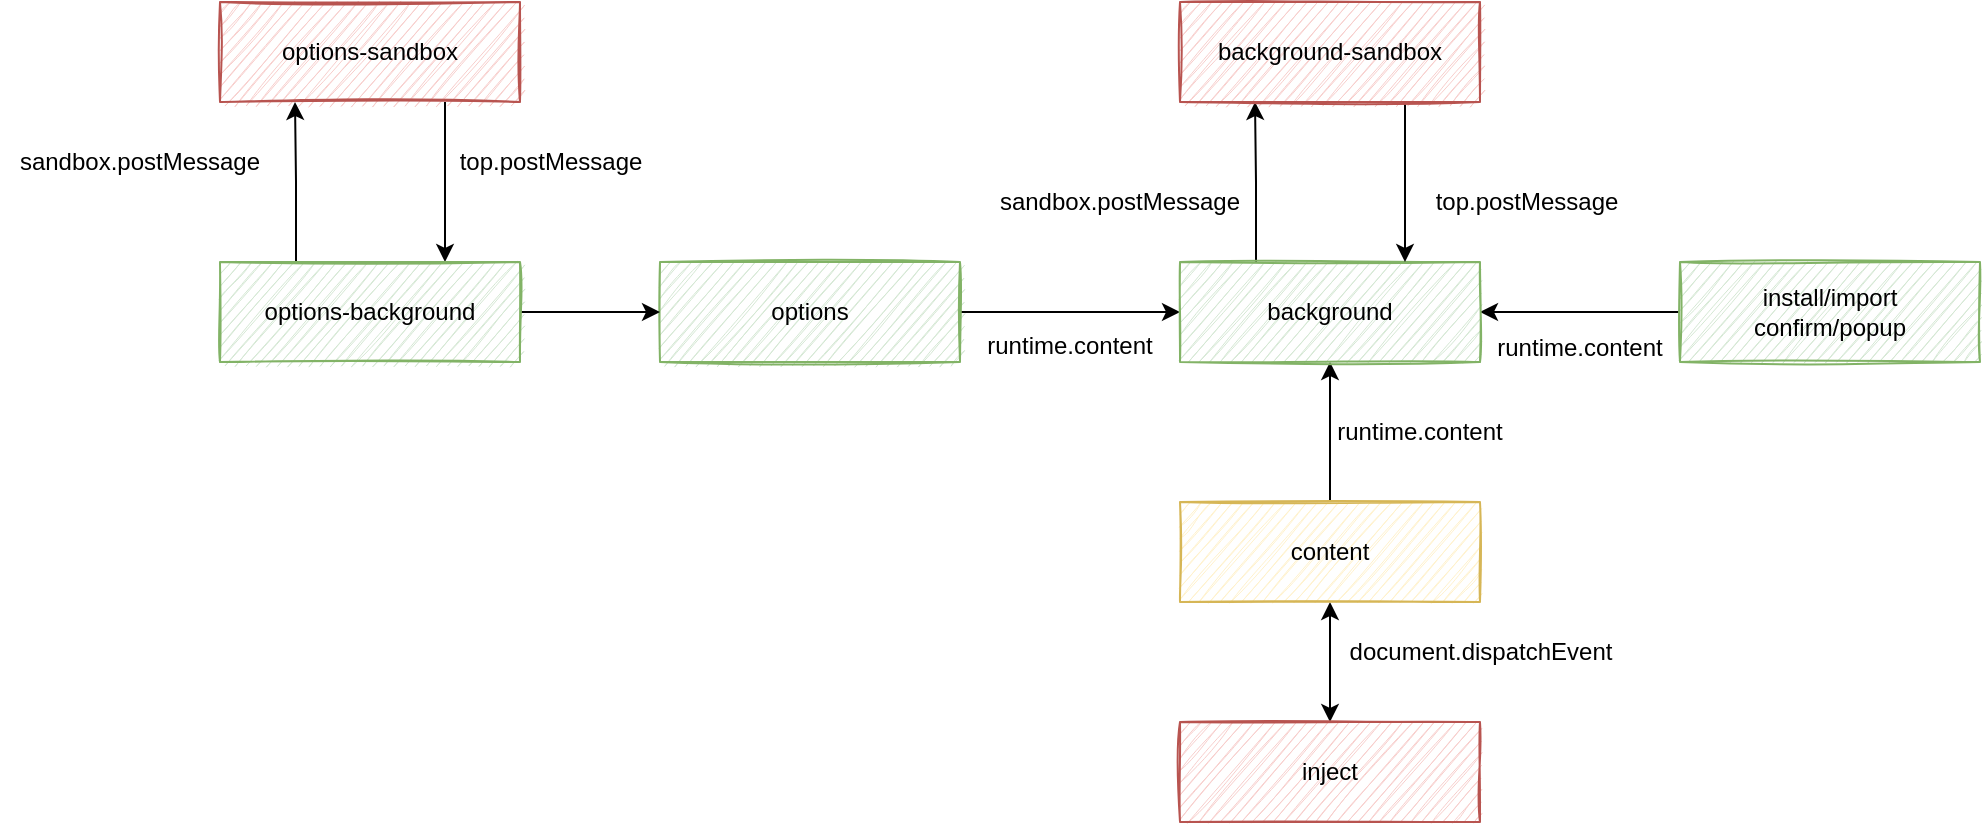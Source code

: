 <mxfile version="20.0.4" type="device"><diagram id="YmnWHiuahzEolc72eS5T" name="第 1 页"><mxGraphModel dx="1773" dy="525" grid="1" gridSize="10" guides="1" tooltips="1" connect="1" arrows="1" fold="1" page="1" pageScale="1" pageWidth="827" pageHeight="1169" math="0" shadow="0"><root><mxCell id="0"/><mxCell id="1" parent="0"/><mxCell id="ZcnOIXwws9_DxJE2ALc_-5" value="" style="edgeStyle=orthogonalEdgeStyle;rounded=0;orthogonalLoop=1;jettySize=auto;html=1;entryX=0.25;entryY=1;entryDx=0;entryDy=0;" parent="1" edge="1" target="ZcnOIXwws9_DxJE2ALc_-4"><mxGeometry relative="1" as="geometry"><mxPoint x="338" y="170" as="sourcePoint"/><mxPoint x="338" y="100" as="targetPoint"/><Array as="points"><mxPoint x="338" y="130"/></Array></mxGeometry></mxCell><mxCell id="ZcnOIXwws9_DxJE2ALc_-10" value="" style="edgeStyle=orthogonalEdgeStyle;rounded=0;orthogonalLoop=1;jettySize=auto;html=1;startArrow=classic;startFill=1;endArrow=none;endFill=0;" parent="1" source="ZcnOIXwws9_DxJE2ALc_-3" target="ZcnOIXwws9_DxJE2ALc_-9" edge="1"><mxGeometry relative="1" as="geometry"/></mxCell><mxCell id="ZXr8U8I19F7JmlDbok6j-5" value="" style="edgeStyle=orthogonalEdgeStyle;rounded=0;orthogonalLoop=1;jettySize=auto;html=1;startArrow=classic;startFill=1;endArrow=none;endFill=0;" edge="1" parent="1" source="ZcnOIXwws9_DxJE2ALc_-3" target="ZXr8U8I19F7JmlDbok6j-4"><mxGeometry relative="1" as="geometry"/></mxCell><mxCell id="ZXr8U8I19F7JmlDbok6j-20" value="" style="edgeStyle=orthogonalEdgeStyle;rounded=0;orthogonalLoop=1;jettySize=auto;html=1;startArrow=classic;startFill=1;endArrow=none;endFill=0;" edge="1" parent="1" source="ZcnOIXwws9_DxJE2ALc_-3" target="ZXr8U8I19F7JmlDbok6j-19"><mxGeometry relative="1" as="geometry"/></mxCell><mxCell id="ZcnOIXwws9_DxJE2ALc_-3" value="background" style="rounded=0;whiteSpace=wrap;html=1;fillColor=#d5e8d4;strokeColor=#82b366;sketch=1;" parent="1" vertex="1"><mxGeometry x="300" y="170" width="150" height="50" as="geometry"/></mxCell><mxCell id="ZcnOIXwws9_DxJE2ALc_-6" style="edgeStyle=orthogonalEdgeStyle;rounded=0;orthogonalLoop=1;jettySize=auto;html=1;exitX=0.75;exitY=1;exitDx=0;exitDy=0;entryX=0.75;entryY=0;entryDx=0;entryDy=0;" parent="1" source="ZcnOIXwws9_DxJE2ALc_-4" target="ZcnOIXwws9_DxJE2ALc_-3" edge="1"><mxGeometry relative="1" as="geometry"/></mxCell><mxCell id="ZcnOIXwws9_DxJE2ALc_-4" value="background-sandbox" style="rounded=0;whiteSpace=wrap;html=1;fillColor=#f8cecc;strokeColor=#b85450;sketch=1;" parent="1" vertex="1"><mxGeometry x="300" y="40" width="150" height="50" as="geometry"/></mxCell><mxCell id="ZcnOIXwws9_DxJE2ALc_-7" value="top.postMessage" style="text;html=1;align=center;verticalAlign=middle;resizable=0;points=[];autosize=1;strokeColor=none;fillColor=none;" parent="1" vertex="1"><mxGeometry x="418" y="130" width="110" height="20" as="geometry"/></mxCell><mxCell id="ZcnOIXwws9_DxJE2ALc_-8" value="sandbox.postMessage" style="text;html=1;strokeColor=none;fillColor=none;align=center;verticalAlign=middle;whiteSpace=wrap;rounded=0;dashed=1;dashPattern=1 2;" parent="1" vertex="1"><mxGeometry x="200" y="125" width="140" height="30" as="geometry"/></mxCell><mxCell id="ZcnOIXwws9_DxJE2ALc_-12" value="" style="edgeStyle=orthogonalEdgeStyle;rounded=0;orthogonalLoop=1;jettySize=auto;html=1;startArrow=classic;startFill=1;" parent="1" source="ZcnOIXwws9_DxJE2ALc_-9" target="ZcnOIXwws9_DxJE2ALc_-11" edge="1"><mxGeometry relative="1" as="geometry"/></mxCell><mxCell id="ZcnOIXwws9_DxJE2ALc_-9" value="content" style="rounded=0;whiteSpace=wrap;html=1;fillColor=#fff2cc;strokeColor=#d6b656;shadow=0;glass=0;sketch=1;" parent="1" vertex="1"><mxGeometry x="300" y="290" width="150" height="50" as="geometry"/></mxCell><mxCell id="ZcnOIXwws9_DxJE2ALc_-11" value="inject" style="rounded=0;whiteSpace=wrap;html=1;fillColor=#f8cecc;strokeColor=#b85450;shadow=0;glass=0;sketch=1;" parent="1" vertex="1"><mxGeometry x="300" y="400" width="150" height="50" as="geometry"/></mxCell><mxCell id="ZXr8U8I19F7JmlDbok6j-4" value="options" style="rounded=0;whiteSpace=wrap;html=1;fillColor=#d5e8d4;strokeColor=#82b366;sketch=1;" vertex="1" parent="1"><mxGeometry x="40" y="170" width="150" height="50" as="geometry"/></mxCell><mxCell id="ZXr8U8I19F7JmlDbok6j-9" value="" style="edgeStyle=orthogonalEdgeStyle;rounded=0;orthogonalLoop=1;jettySize=auto;html=1;entryX=0.25;entryY=1;entryDx=0;entryDy=0;" edge="1" parent="1" target="ZXr8U8I19F7JmlDbok6j-11"><mxGeometry relative="1" as="geometry"><mxPoint x="-142" y="170" as="sourcePoint"/><mxPoint x="-142" y="100" as="targetPoint"/><Array as="points"><mxPoint x="-142" y="130"/></Array></mxGeometry></mxCell><mxCell id="ZXr8U8I19F7JmlDbok6j-10" style="edgeStyle=orthogonalEdgeStyle;rounded=0;orthogonalLoop=1;jettySize=auto;html=1;exitX=0.75;exitY=1;exitDx=0;exitDy=0;entryX=0.75;entryY=0;entryDx=0;entryDy=0;" edge="1" parent="1" source="ZXr8U8I19F7JmlDbok6j-11"><mxGeometry relative="1" as="geometry"><mxPoint x="-67.5" y="170" as="targetPoint"/></mxGeometry></mxCell><mxCell id="ZXr8U8I19F7JmlDbok6j-11" value="options-sandbox" style="rounded=0;whiteSpace=wrap;html=1;fillColor=#f8cecc;strokeColor=#b85450;sketch=1;" vertex="1" parent="1"><mxGeometry x="-180" y="40" width="150" height="50" as="geometry"/></mxCell><mxCell id="ZXr8U8I19F7JmlDbok6j-12" value="top.postMessage" style="text;html=1;align=center;verticalAlign=middle;resizable=0;points=[];autosize=1;strokeColor=none;fillColor=none;" vertex="1" parent="1"><mxGeometry x="-70" y="110" width="110" height="20" as="geometry"/></mxCell><mxCell id="ZXr8U8I19F7JmlDbok6j-13" value="sandbox.postMessage" style="text;html=1;strokeColor=none;fillColor=none;align=center;verticalAlign=middle;whiteSpace=wrap;rounded=0;dashed=1;dashPattern=1 2;" vertex="1" parent="1"><mxGeometry x="-290" y="105" width="140" height="30" as="geometry"/></mxCell><mxCell id="ZXr8U8I19F7JmlDbok6j-15" value="runtime.content" style="text;html=1;strokeColor=none;fillColor=none;align=center;verticalAlign=middle;whiteSpace=wrap;rounded=0;dashed=1;dashPattern=1 2;" vertex="1" parent="1"><mxGeometry x="200" y="197" width="90" height="30" as="geometry"/></mxCell><mxCell id="ZXr8U8I19F7JmlDbok6j-16" value="runtime.content" style="text;html=1;strokeColor=none;fillColor=none;align=center;verticalAlign=middle;whiteSpace=wrap;rounded=0;dashed=1;dashPattern=1 2;" vertex="1" parent="1"><mxGeometry x="350" y="240" width="140" height="30" as="geometry"/></mxCell><mxCell id="ZXr8U8I19F7JmlDbok6j-18" value="document.dispatchEvent" style="text;html=1;align=center;verticalAlign=middle;resizable=0;points=[];autosize=1;strokeColor=none;fillColor=none;" vertex="1" parent="1"><mxGeometry x="375" y="350" width="150" height="30" as="geometry"/></mxCell><mxCell id="ZXr8U8I19F7JmlDbok6j-19" value="install/import&lt;br&gt;confirm/popup" style="rounded=0;whiteSpace=wrap;html=1;fillColor=#d5e8d4;strokeColor=#82b366;sketch=1;" vertex="1" parent="1"><mxGeometry x="550" y="170" width="150" height="50" as="geometry"/></mxCell><mxCell id="ZXr8U8I19F7JmlDbok6j-21" value="runtime.content" style="text;html=1;strokeColor=none;fillColor=none;align=center;verticalAlign=middle;whiteSpace=wrap;rounded=0;dashed=1;dashPattern=1 2;" vertex="1" parent="1"><mxGeometry x="455" y="198" width="90" height="30" as="geometry"/></mxCell><mxCell id="ZXr8U8I19F7JmlDbok6j-30" value="" style="edgeStyle=orthogonalEdgeStyle;rounded=0;orthogonalLoop=1;jettySize=auto;html=1;startArrow=none;startFill=0;endArrow=classic;endFill=1;" edge="1" parent="1" source="ZXr8U8I19F7JmlDbok6j-29" target="ZXr8U8I19F7JmlDbok6j-4"><mxGeometry relative="1" as="geometry"/></mxCell><mxCell id="ZXr8U8I19F7JmlDbok6j-29" value="options-background" style="rounded=0;whiteSpace=wrap;html=1;fillColor=#d5e8d4;strokeColor=#82b366;sketch=1;" vertex="1" parent="1"><mxGeometry x="-180" y="170" width="150" height="50" as="geometry"/></mxCell></root></mxGraphModel></diagram></mxfile>